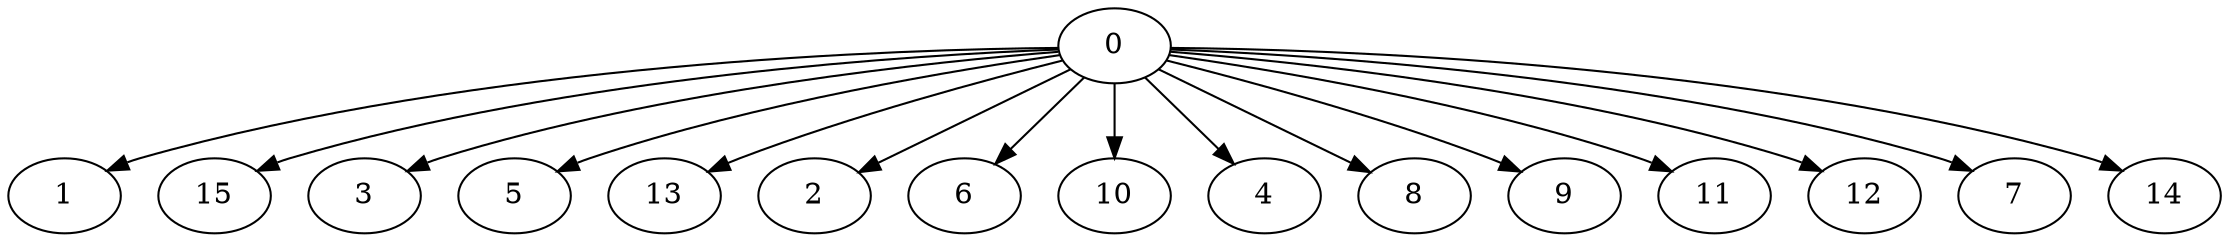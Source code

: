 digraph "Fork_Nodes_16_CCR_0.10_WeightType_Random#7" {
	graph ["Duplicate states"=0,
		GraphType=Fork,
		"Max states in OPEN"=0,
		Modes="120000ms; topo-ordered tasks, ; Pruning: task equivalence, fixed order ready list, ; F-value: ; Optimisation: best schedule length (\
SL) optimisation on equal, ",
		NumberOfTasks=16,
		"Pruned using list schedule length"=147730,
		"States removed from OPEN"=0,
		TargetSystem="Homogeneous-4",
		"Time to schedule (ms)"=490,
		"Total idle time"=69,
		"Total schedule length"=255,
		"Total sequential time"=929,
		"Total states created"=217651
	];
	0	["Finish time"=21,
		Processor=0,
		"Start time"=0,
		Weight=21];
	1	["Finish time"=247,
		Processor=1,
		"Start time"=140,
		Weight=107];
	0 -> 1	[Weight=9];
	15	["Finish time"=130,
		Processor=2,
		"Start time"=23,
		Weight=107];
	0 -> 15	[Weight=2];
	3	["Finish time"=119,
		Processor=3,
		"Start time"=23,
		Weight=96];
	0 -> 3	[Weight=2];
	5	["Finish time"=205,
		Processor=3,
		"Start time"=119,
		Weight=86];
	0 -> 5	[Weight=7];
	13	["Finish time"=248,
		Processor=2,
		"Start time"=162,
		Weight=86];
	0 -> 13	[Weight=9];
	2	["Finish time"=87,
		Processor=1,
		"Start time"=23,
		Weight=64];
	0 -> 2	[Weight=2];
	6	["Finish time"=85,
		Processor=0,
		"Start time"=21,
		Weight=64];
	0 -> 6	[Weight=3];
	10	["Finish time"=223,
		Processor=0,
		"Start time"=159,
		Weight=64];
	0 -> 10	[Weight=9];
	4	["Finish time"=140,
		Processor=1,
		"Start time"=87,
		Weight=53];
	0 -> 4	[Weight=8];
	8	["Finish time"=248,
		Processor=3,
		"Start time"=205,
		Weight=43];
	0 -> 8	[Weight=10];
	9	["Finish time"=162,
		Processor=2,
		"Start time"=130,
		Weight=32];
	0 -> 9	[Weight=8];
	11	["Finish time"=255,
		Processor=0,
		"Start time"=223,
		Weight=32];
	0 -> 11	[Weight=10];
	12	["Finish time"=138,
		Processor=0,
		"Start time"=106,
		Weight=32];
	0 -> 12	[Weight=5];
	7	["Finish time"=106,
		Processor=0,
		"Start time"=85,
		Weight=21];
	0 -> 7	[Weight=3];
	14	["Finish time"=159,
		Processor=0,
		"Start time"=138,
		Weight=21];
	0 -> 14	[Weight=6];
}
